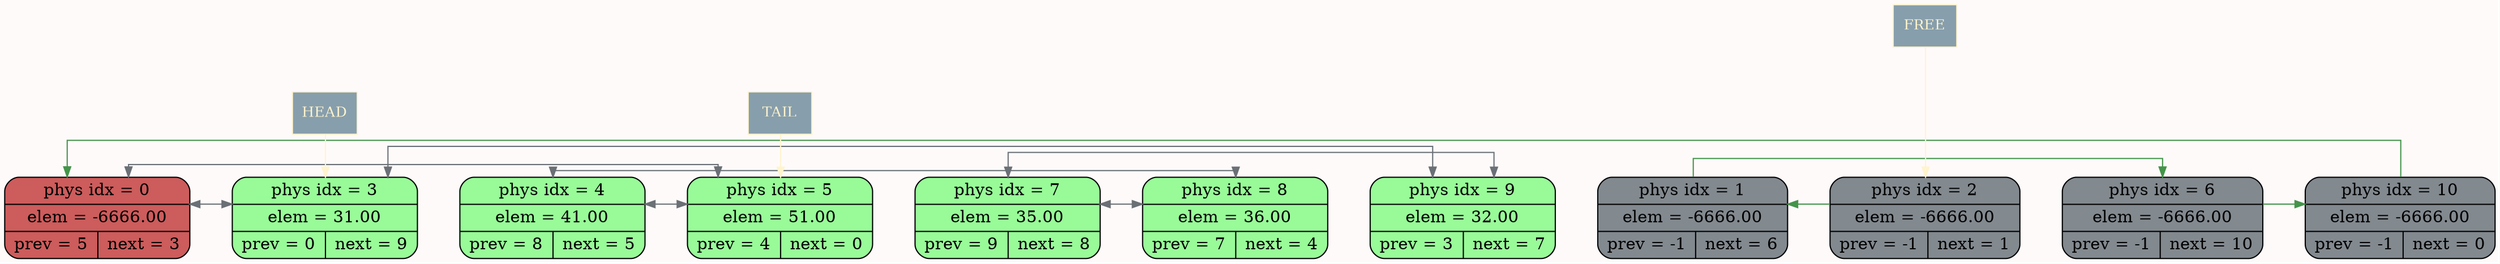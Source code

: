 digraph G{
 rankdir=LR;
 splines=ortho;
 graph [bgcolor="#FFFAFA", nodesep = 0.5];
subgraph system {
 0[shape="Mrecord", style="filled", fillcolor="#CD5C5C", color = "#000000", penwidth=1.0, label="phys idx = 0 | elem = -6666.00 | {prev = 5 | next = 3}"];
 3[shape="Mrecord", style="filled", fillcolor="#98FB98", color = "#000000", penwidth=1.0, label="phys idx = 3 | elem = 31.00 | {prev = 0 | next = 9}"];
 4[shape="Mrecord", style="filled", fillcolor="#98FB98", color = "#000000", penwidth=1.0, label="phys idx = 4 | elem = 41.00 | {prev = 8 | next = 5}"];
 5[shape="Mrecord", style="filled", fillcolor="#98FB98", color = "#000000", penwidth=1.0, label="phys idx = 5 | elem = 51.00 | {prev = 4 | next = 0}"];
 7[shape="Mrecord", style="filled", fillcolor="#98FB98", color = "#000000", penwidth=1.0, label="phys idx = 7 | elem = 35.00 | {prev = 9 | next = 8}"];
 8[shape="Mrecord", style="filled", fillcolor="#98FB98", color = "#000000", penwidth=1.0, label="phys idx = 8 | elem = 36.00 | {prev = 7 | next = 4}"];
 9[shape="Mrecord", style="filled", fillcolor="#98FB98", color = "#000000", penwidth=1.0, label="phys idx = 9 | elem = 32.00 | {prev = 3 | next = 7}"];
 1[shape="Mrecord", style="filled", fillcolor="#82898F", color = "#000000", penwidth=1.0, label="phys idx = 1 | elem = -6666.00 | {prev = -1 | next = 6} "];
 2[shape="Mrecord", style="filled", fillcolor="#82898F", color = "#000000", penwidth=1.0, label="phys idx = 2 | elem = -6666.00 | {prev = -1 | next = 1} "];
 6[shape="Mrecord", style="filled", fillcolor="#82898F", color = "#000000", penwidth=1.0, label="phys idx = 6 | elem = -6666.00 | {prev = -1 | next = 10} "];
 10[shape="Mrecord", style="filled", fillcolor="#82898F", color = "#000000", penwidth=1.0, label="phys idx = 10 | elem = -6666.00 | {prev = -1 | next = 0} "];
 0 -> 3 [style="invis", weight=10000]
 3 -> 4 [style="invis", weight=10000]
 4 -> 5 [style="invis", weight=10000]
 5 -> 7 [style="invis", weight=10000]
 7 -> 8 [style="invis", weight=10000]
 8 -> 9 [style="invis", weight=10000]
 9 -> 1 [style="invis", weight=10000]
 1 -> 2 [style="invis", weight=10000]
 2 -> 6 [style="invis", weight=10000]
 6 -> 10 [style="invis", weight=10000]
 0 -> 3 [color = "#6A7075", penwidth = 1, arrowsize = 0.85, dir=both, weight=0]
 1 -> 6 [color = "#44944A", penwidth = 1, arrowsize = 0.85, weight=0]
 2 -> 1 [color = "#44944A", penwidth = 1, arrowsize = 0.85, weight=0]
 3 -> 9 [color = "#6A7075", penwidth = 1, arrowsize = 0.85, dir=both, weight=0]
 4 -> 5 [color = "#6A7075", penwidth = 1, arrowsize = 0.85, dir=both, weight=0]
 5 -> 0 [color = "#6A7075", penwidth = 1, arrowsize = 0.85, dir=both, weight=0]
 6 -> 10 [color = "#44944A", penwidth = 1, arrowsize = 0.85, weight=0]
 7 -> 8 [color = "#6A7075", penwidth = 1, arrowsize = 0.85, dir=both, weight=0]
 8 -> 4 [color = "#6A7075", penwidth = 1, arrowsize = 0.85, dir=both, weight=0]
 9 -> 7 [color = "#6A7075", penwidth = 1, arrowsize = 0.85, dir=both, weight=0]
 10 -> 0 [color = "#44944A", penwidth = 1, arrowsize = 0.85, weight=0]
}
subgraph gr1{
 head_label [shape=box, style="filled", fillcolor="#879eac", color="#FFF4CC", fontcolor="#FFF4CC", fontsize=12, label="HEAD"]
 tail_label [shape=box, style="filled", fillcolor="#879eac", color="#FFF4CC", fontcolor="#FFF4CC", fontsize=12, label="TAIL"]
 free_label [shape=box, style="filled", fillcolor="#879eac", color="#FFF4CC", fontcolor="#FFF4CC", fontsize=12, label="FREE"]
{rank=same; 3; head_label;}{rank=same; 5; tail_label;}{rank=same; 2; free_label;}head_label -> 3 [color="#FFF4CC", penwidth=1, arrowsize=0.85, style="solid", constraint=false, weight=0]
tail_label -> 5 [color="#FFF4CC", penwidth=1, arrowsize=0.85, style="solid", constraint=false, weight=0]
free_label -> 2 [color="#FFF4CC", penwidth=1, arrowsize=0.85, style="solid", constraint=false, weight=0]
}
}

